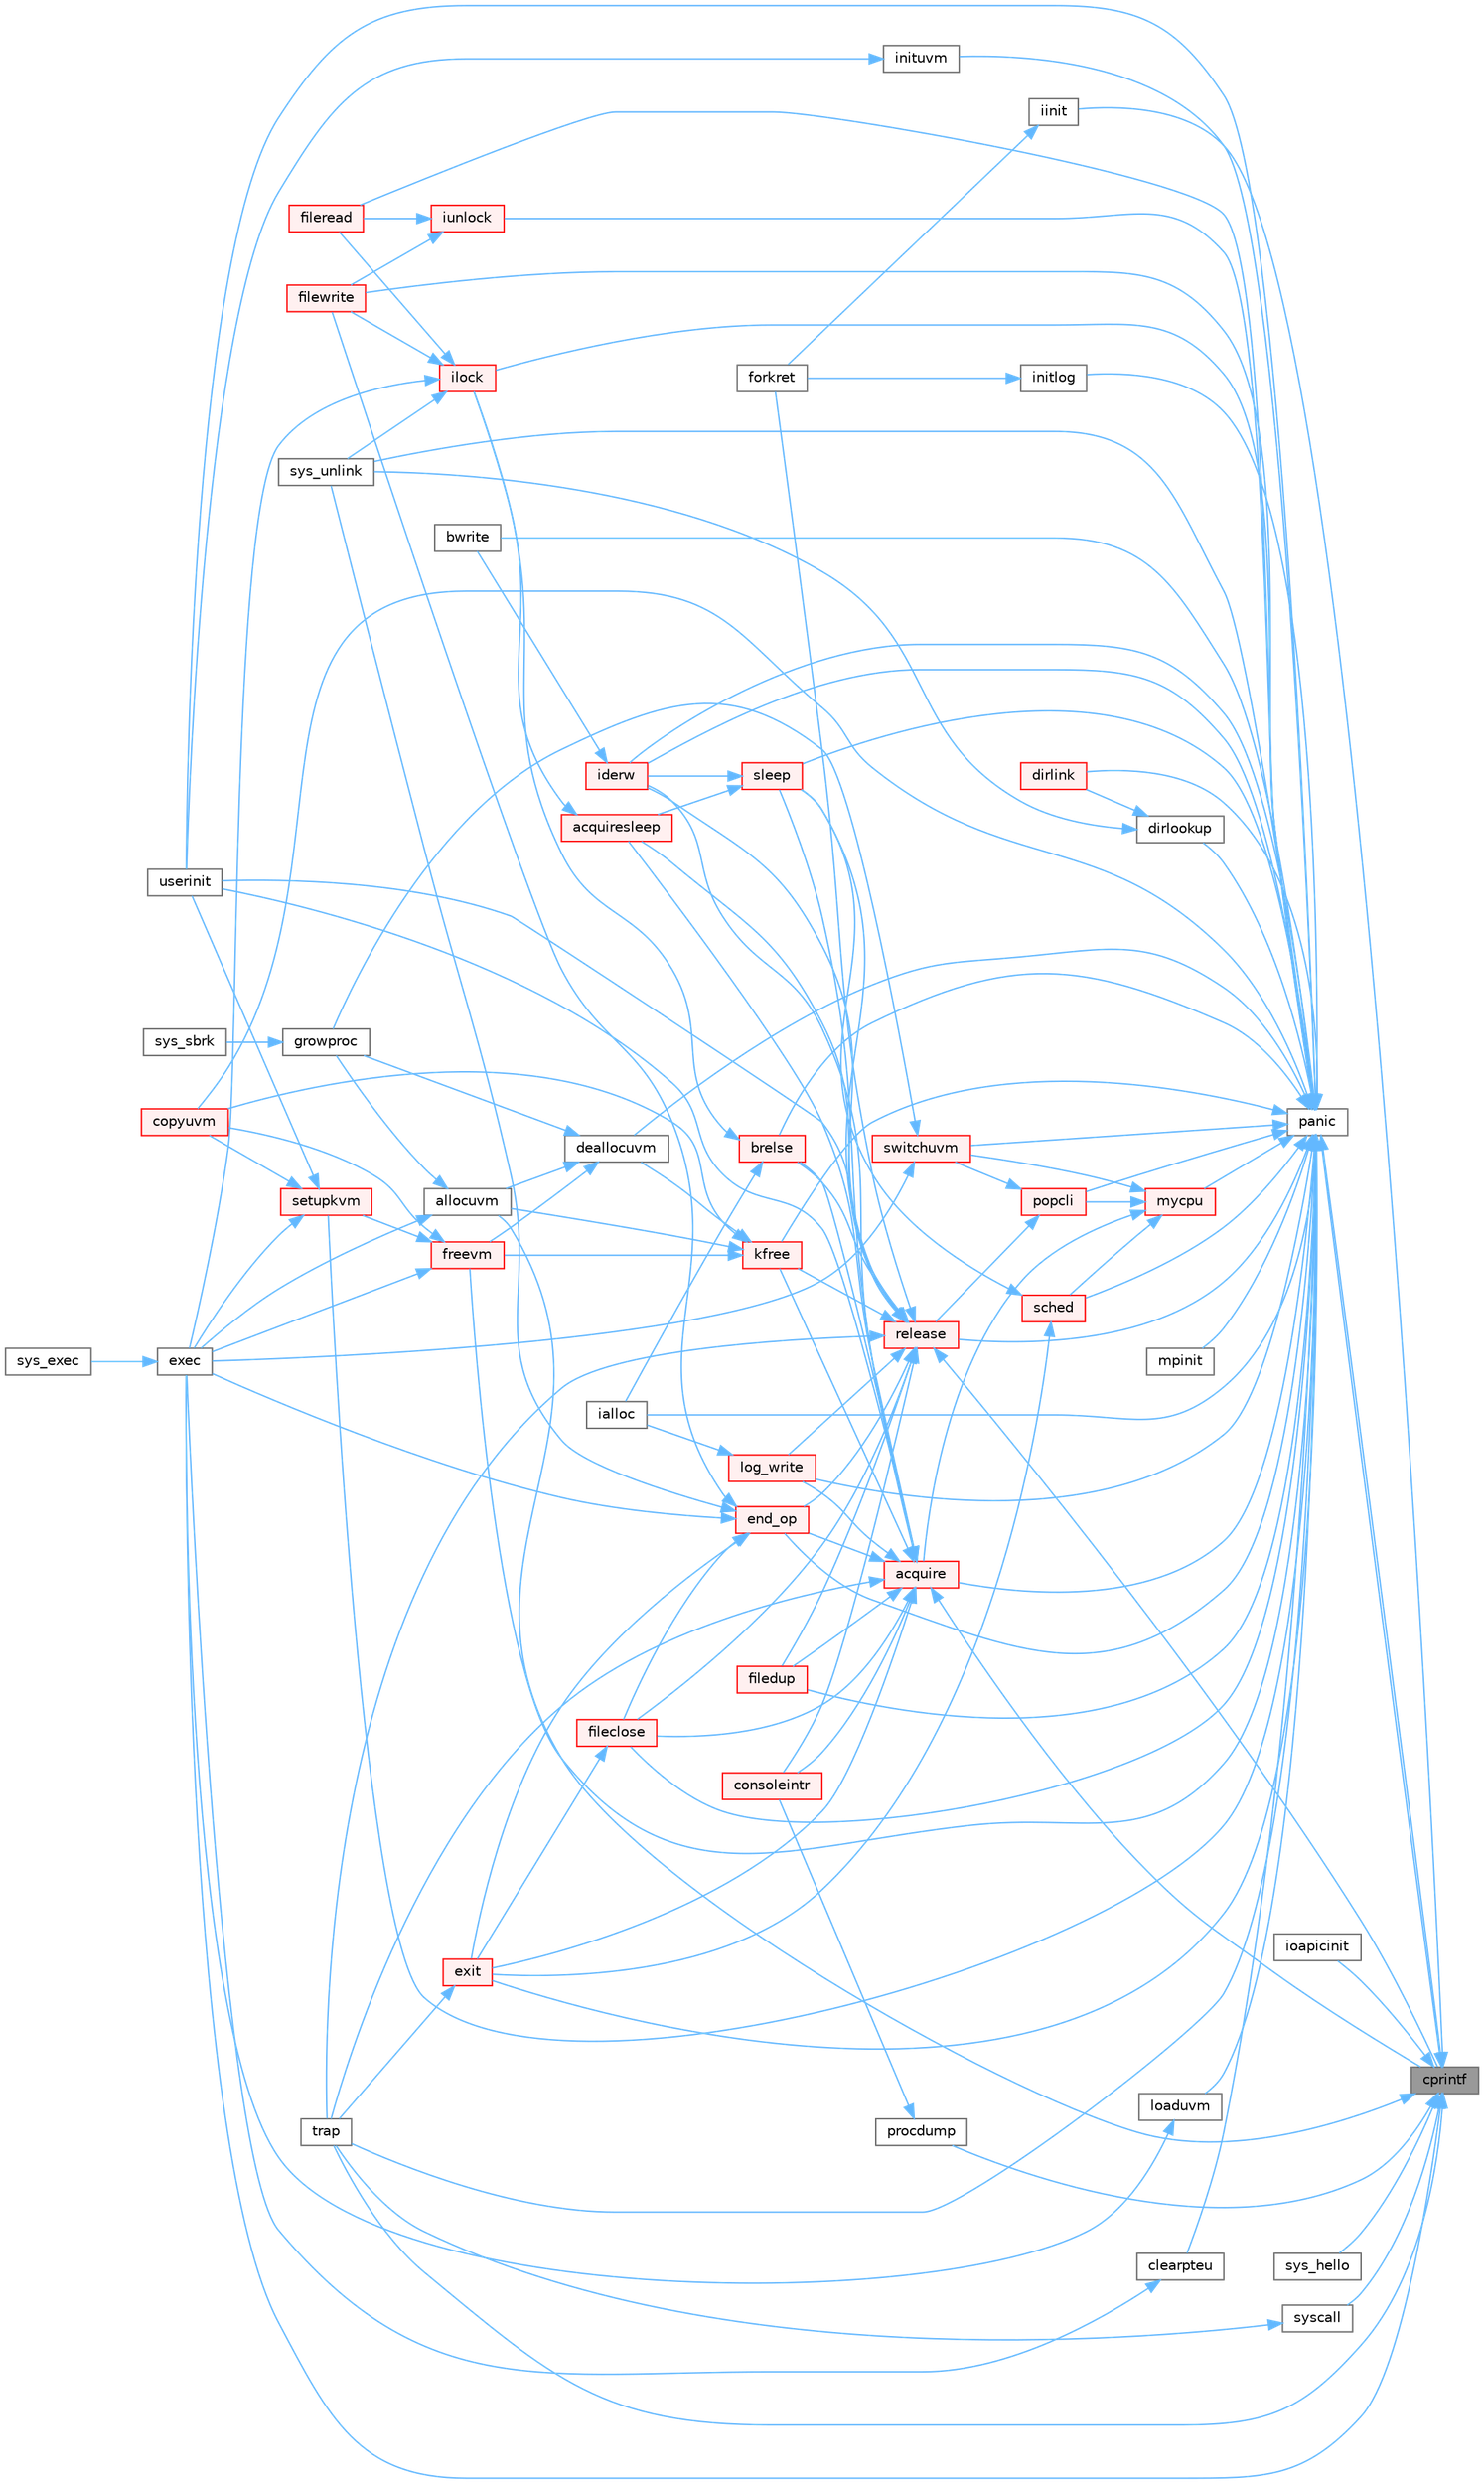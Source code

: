 digraph "cprintf"
{
 // LATEX_PDF_SIZE
  bgcolor="transparent";
  edge [fontname=Helvetica,fontsize=10,labelfontname=Helvetica,labelfontsize=10];
  node [fontname=Helvetica,fontsize=10,shape=box,height=0.2,width=0.4];
  rankdir="RL";
  Node1 [id="Node000001",label="cprintf",height=0.2,width=0.4,color="gray40", fillcolor="grey60", style="filled", fontcolor="black",tooltip=" "];
  Node1 -> Node2 [id="edge1_Node000001_Node000002",dir="back",color="steelblue1",style="solid",tooltip=" "];
  Node2 [id="Node000002",label="allocuvm",height=0.2,width=0.4,color="grey40", fillcolor="white", style="filled",URL="$de/de9/vm_8c.html#afea0f0a82a9f9c7aae26f90b5e0836c6",tooltip=" "];
  Node2 -> Node3 [id="edge2_Node000002_Node000003",dir="back",color="steelblue1",style="solid",tooltip=" "];
  Node3 [id="Node000003",label="exec",height=0.2,width=0.4,color="grey40", fillcolor="white", style="filled",URL="$df/dc9/exec_8c.html#ace32454ed0d37834dcb1cb4f8b727e6e",tooltip=" "];
  Node3 -> Node4 [id="edge3_Node000003_Node000004",dir="back",color="steelblue1",style="solid",tooltip=" "];
  Node4 [id="Node000004",label="sys_exec",height=0.2,width=0.4,color="grey40", fillcolor="white", style="filled",URL="$d1/d14/sysfile_8c.html#aeaa813ddeb6a5fac3c45714c7351c526",tooltip=" "];
  Node2 -> Node5 [id="edge4_Node000002_Node000005",dir="back",color="steelblue1",style="solid",tooltip=" "];
  Node5 [id="Node000005",label="growproc",height=0.2,width=0.4,color="grey40", fillcolor="white", style="filled",URL="$d3/dda/proc_8c.html#a9c16214741f4fcd088e5eea468709328",tooltip=" "];
  Node5 -> Node6 [id="edge5_Node000005_Node000006",dir="back",color="steelblue1",style="solid",tooltip=" "];
  Node6 [id="Node000006",label="sys_sbrk",height=0.2,width=0.4,color="grey40", fillcolor="white", style="filled",URL="$dd/d35/sysproc_8c.html#ab21d46be776cf6075a997af525a1a628",tooltip=" "];
  Node1 -> Node3 [id="edge6_Node000001_Node000003",dir="back",color="steelblue1",style="solid",tooltip=" "];
  Node1 -> Node7 [id="edge7_Node000001_Node000007",dir="back",color="steelblue1",style="solid",tooltip=" "];
  Node7 [id="Node000007",label="iinit",height=0.2,width=0.4,color="grey40", fillcolor="white", style="filled",URL="$d2/d5a/fs_8c.html#a301761a27cf266e0bad483272fb31a3c",tooltip=" "];
  Node7 -> Node8 [id="edge8_Node000007_Node000008",dir="back",color="steelblue1",style="solid",tooltip=" "];
  Node8 [id="Node000008",label="forkret",height=0.2,width=0.4,color="grey40", fillcolor="white", style="filled",URL="$d3/dda/proc_8c.html#a11c5d62d28e8121e75235d361158156e",tooltip=" "];
  Node1 -> Node9 [id="edge9_Node000001_Node000009",dir="back",color="steelblue1",style="solid",tooltip=" "];
  Node9 [id="Node000009",label="ioapicinit",height=0.2,width=0.4,color="grey40", fillcolor="white", style="filled",URL="$dd/d61/ioapic_8c.html#abce023b98422f397abdb425b20c8ceec",tooltip=" "];
  Node1 -> Node10 [id="edge10_Node000001_Node000010",dir="back",color="steelblue1",style="solid",tooltip=" "];
  Node10 [id="Node000010",label="panic",height=0.2,width=0.4,color="grey40", fillcolor="white", style="filled",URL="$d0/d56/console_8c.html#a95c0aca5d6d7487933984f08b189917a",tooltip=" "];
  Node10 -> Node11 [id="edge11_Node000010_Node000011",dir="back",color="steelblue1",style="solid",tooltip=" "];
  Node11 [id="Node000011",label="acquire",height=0.2,width=0.4,color="red", fillcolor="#FFF0F0", style="filled",URL="$d3/d2d/spinlock_8c.html#aed377f16a085b00de3a4b32392adbdfb",tooltip=" "];
  Node11 -> Node12 [id="edge12_Node000011_Node000012",dir="back",color="steelblue1",style="solid",tooltip=" "];
  Node12 [id="Node000012",label="acquiresleep",height=0.2,width=0.4,color="red", fillcolor="#FFF0F0", style="filled",URL="$d8/dd1/sleeplock_8c.html#aaad2d7a86d4859982dd9a132f5128ff2",tooltip=" "];
  Node12 -> Node13 [id="edge13_Node000012_Node000013",dir="back",color="steelblue1",style="solid",tooltip=" "];
  Node13 [id="Node000013",label="ilock",height=0.2,width=0.4,color="red", fillcolor="#FFF0F0", style="filled",URL="$d2/d5a/fs_8c.html#aed28187406d84a3aa71f10c6235a03ec",tooltip=" "];
  Node13 -> Node3 [id="edge14_Node000013_Node000003",dir="back",color="steelblue1",style="solid",tooltip=" "];
  Node13 -> Node17 [id="edge15_Node000013_Node000017",dir="back",color="steelblue1",style="solid",tooltip=" "];
  Node17 [id="Node000017",label="fileread",height=0.2,width=0.4,color="red", fillcolor="#FFF0F0", style="filled",URL="$d6/d13/file_8c.html#a1dc8c87c7e48bdaaf98e9c7047928f29",tooltip=" "];
  Node13 -> Node21 [id="edge16_Node000013_Node000021",dir="back",color="steelblue1",style="solid",tooltip=" "];
  Node21 [id="Node000021",label="filewrite",height=0.2,width=0.4,color="red", fillcolor="#FFF0F0", style="filled",URL="$d6/d13/file_8c.html#ab8de757a0a9f58dcc6511ea5e46ebb88",tooltip=" "];
  Node13 -> Node26 [id="edge17_Node000013_Node000026",dir="back",color="steelblue1",style="solid",tooltip=" "];
  Node26 [id="Node000026",label="sys_unlink",height=0.2,width=0.4,color="grey40", fillcolor="white", style="filled",URL="$d1/d14/sysfile_8c.html#ae1e58ee11d41f643929520d8c1640da7",tooltip=" "];
  Node11 -> Node49 [id="edge18_Node000011_Node000049",dir="back",color="steelblue1",style="solid",tooltip=" "];
  Node49 [id="Node000049",label="brelse",height=0.2,width=0.4,color="red", fillcolor="#FFF0F0", style="filled",URL="$dc/de6/bio_8c.html#ab5335aeb503731104314321a78a6d727",tooltip=" "];
  Node49 -> Node50 [id="edge19_Node000049_Node000050",dir="back",color="steelblue1",style="solid",tooltip=" "];
  Node50 [id="Node000050",label="ialloc",height=0.2,width=0.4,color="grey40", fillcolor="white", style="filled",URL="$d2/d5a/fs_8c.html#af95049367381647bc9487af49724b869",tooltip=" "];
  Node49 -> Node13 [id="edge20_Node000049_Node000013",dir="back",color="steelblue1",style="solid",tooltip=" "];
  Node11 -> Node58 [id="edge21_Node000011_Node000058",dir="back",color="steelblue1",style="solid",tooltip=" "];
  Node58 [id="Node000058",label="consoleintr",height=0.2,width=0.4,color="red", fillcolor="#FFF0F0", style="filled",URL="$d0/d56/console_8c.html#aad3d6ca39f23bb6d2686d2967e415193",tooltip=" "];
  Node11 -> Node1 [id="edge22_Node000011_Node000001",dir="back",color="steelblue1",style="solid",tooltip=" "];
  Node11 -> Node61 [id="edge23_Node000011_Node000061",dir="back",color="steelblue1",style="solid",tooltip=" "];
  Node61 [id="Node000061",label="end_op",height=0.2,width=0.4,color="red", fillcolor="#FFF0F0", style="filled",URL="$d7/df8/log_8c.html#ac0f12be0ca0de555e60b27b06a57a65b",tooltip=" "];
  Node61 -> Node3 [id="edge24_Node000061_Node000003",dir="back",color="steelblue1",style="solid",tooltip=" "];
  Node61 -> Node29 [id="edge25_Node000061_Node000029",dir="back",color="steelblue1",style="solid",tooltip=" "];
  Node29 [id="Node000029",label="exit",height=0.2,width=0.4,color="red", fillcolor="#FFF0F0", style="filled",URL="$d3/dda/proc_8c.html#aaf98ef7cdde3a0dfb2e49919de3298b1",tooltip=" "];
  Node29 -> Node38 [id="edge26_Node000029_Node000038",dir="back",color="steelblue1",style="solid",tooltip=" "];
  Node38 [id="Node000038",label="trap",height=0.2,width=0.4,color="grey40", fillcolor="white", style="filled",URL="$dc/d6f/trap_8c.html#a372d166e36c086c91e5f5d81e5fead3a",tooltip=" "];
  Node61 -> Node41 [id="edge27_Node000061_Node000041",dir="back",color="steelblue1",style="solid",tooltip=" "];
  Node41 [id="Node000041",label="fileclose",height=0.2,width=0.4,color="red", fillcolor="#FFF0F0", style="filled",URL="$d6/d13/file_8c.html#ae557c81ab89c24219146144bb6adaa2c",tooltip=" "];
  Node41 -> Node29 [id="edge28_Node000041_Node000029",dir="back",color="steelblue1",style="solid",tooltip=" "];
  Node61 -> Node21 [id="edge29_Node000061_Node000021",dir="back",color="steelblue1",style="solid",tooltip=" "];
  Node61 -> Node26 [id="edge30_Node000061_Node000026",dir="back",color="steelblue1",style="solid",tooltip=" "];
  Node11 -> Node29 [id="edge31_Node000011_Node000029",dir="back",color="steelblue1",style="solid",tooltip=" "];
  Node11 -> Node41 [id="edge32_Node000011_Node000041",dir="back",color="steelblue1",style="solid",tooltip=" "];
  Node11 -> Node63 [id="edge33_Node000011_Node000063",dir="back",color="steelblue1",style="solid",tooltip=" "];
  Node63 [id="Node000063",label="filedup",height=0.2,width=0.4,color="red", fillcolor="#FFF0F0", style="filled",URL="$d6/d13/file_8c.html#a9ef0346d08d8ed79ce2a9c03f9a4b4b2",tooltip=" "];
  Node11 -> Node69 [id="edge34_Node000011_Node000069",dir="back",color="steelblue1",style="solid",tooltip=" "];
  Node69 [id="Node000069",label="iderw",height=0.2,width=0.4,color="red", fillcolor="#FFF0F0", style="filled",URL="$da/d9b/memide_8c.html#a7f36b008f02088c86f76e98e05b55af5",tooltip=" "];
  Node69 -> Node68 [id="edge35_Node000069_Node000068",dir="back",color="steelblue1",style="solid",tooltip=" "];
  Node68 [id="Node000068",label="bwrite",height=0.2,width=0.4,color="grey40", fillcolor="white", style="filled",URL="$dc/de6/bio_8c.html#a63c899c13b176ddf80064d32225e1298",tooltip=" "];
  Node11 -> Node80 [id="edge36_Node000011_Node000080",dir="back",color="steelblue1",style="solid",tooltip=" "];
  Node80 [id="Node000080",label="kfree",height=0.2,width=0.4,color="red", fillcolor="#FFF0F0", style="filled",URL="$d4/def/kalloc_8c.html#aced59ecf8411235f6dffc065236711a5",tooltip=" "];
  Node80 -> Node2 [id="edge37_Node000080_Node000002",dir="back",color="steelblue1",style="solid",tooltip=" "];
  Node80 -> Node75 [id="edge38_Node000080_Node000075",dir="back",color="steelblue1",style="solid",tooltip=" "];
  Node75 [id="Node000075",label="copyuvm",height=0.2,width=0.4,color="red", fillcolor="#FFF0F0", style="filled",URL="$de/de9/vm_8c.html#a1b57bfa0091c9be3ccc16dbb85ce3acf",tooltip=" "];
  Node80 -> Node81 [id="edge39_Node000080_Node000081",dir="back",color="steelblue1",style="solid",tooltip=" "];
  Node81 [id="Node000081",label="deallocuvm",height=0.2,width=0.4,color="grey40", fillcolor="white", style="filled",URL="$de/de9/vm_8c.html#a6d3019ea15a9bfdc5131ae97f3623c49",tooltip=" "];
  Node81 -> Node2 [id="edge40_Node000081_Node000002",dir="back",color="steelblue1",style="solid",tooltip=" "];
  Node81 -> Node82 [id="edge41_Node000081_Node000082",dir="back",color="steelblue1",style="solid",tooltip=" "];
  Node82 [id="Node000082",label="freevm",height=0.2,width=0.4,color="red", fillcolor="#FFF0F0", style="filled",URL="$de/de9/vm_8c.html#aa883924e2f068c520b695cdc168e1603",tooltip=" "];
  Node82 -> Node75 [id="edge42_Node000082_Node000075",dir="back",color="steelblue1",style="solid",tooltip=" "];
  Node82 -> Node3 [id="edge43_Node000082_Node000003",dir="back",color="steelblue1",style="solid",tooltip=" "];
  Node82 -> Node78 [id="edge44_Node000082_Node000078",dir="back",color="steelblue1",style="solid",tooltip=" "];
  Node78 [id="Node000078",label="setupkvm",height=0.2,width=0.4,color="red", fillcolor="#FFF0F0", style="filled",URL="$de/de9/vm_8c.html#a1c8a7a02e9391b5cf0984388216695c0",tooltip=" "];
  Node78 -> Node75 [id="edge45_Node000078_Node000075",dir="back",color="steelblue1",style="solid",tooltip=" "];
  Node78 -> Node3 [id="edge46_Node000078_Node000003",dir="back",color="steelblue1",style="solid",tooltip=" "];
  Node78 -> Node77 [id="edge47_Node000078_Node000077",dir="back",color="steelblue1",style="solid",tooltip=" "];
  Node77 [id="Node000077",label="userinit",height=0.2,width=0.4,color="grey40", fillcolor="white", style="filled",URL="$d3/dda/proc_8c.html#a81c8a6a0cae413bc81aa223f7f7b7205",tooltip=" "];
  Node81 -> Node5 [id="edge48_Node000081_Node000005",dir="back",color="steelblue1",style="solid",tooltip=" "];
  Node80 -> Node82 [id="edge49_Node000080_Node000082",dir="back",color="steelblue1",style="solid",tooltip=" "];
  Node11 -> Node91 [id="edge50_Node000011_Node000091",dir="back",color="steelblue1",style="solid",tooltip=" "];
  Node91 [id="Node000091",label="log_write",height=0.2,width=0.4,color="red", fillcolor="#FFF0F0", style="filled",URL="$d7/df8/log_8c.html#a7eacb0fbebe5ce4c7d3ddea15908b13d",tooltip=" "];
  Node91 -> Node50 [id="edge51_Node000091_Node000050",dir="back",color="steelblue1",style="solid",tooltip=" "];
  Node11 -> Node97 [id="edge52_Node000011_Node000097",dir="back",color="steelblue1",style="solid",tooltip=" "];
  Node97 [id="Node000097",label="sleep",height=0.2,width=0.4,color="red", fillcolor="#FFF0F0", style="filled",URL="$d3/dda/proc_8c.html#ae70cc0370342e46f6db3bec367232457",tooltip=" "];
  Node97 -> Node12 [id="edge53_Node000097_Node000012",dir="back",color="steelblue1",style="solid",tooltip=" "];
  Node97 -> Node69 [id="edge54_Node000097_Node000069",dir="back",color="steelblue1",style="solid",tooltip=" "];
  Node11 -> Node38 [id="edge55_Node000011_Node000038",dir="back",color="steelblue1",style="solid",tooltip=" "];
  Node11 -> Node77 [id="edge56_Node000011_Node000077",dir="back",color="steelblue1",style="solid",tooltip=" "];
  Node10 -> Node49 [id="edge57_Node000010_Node000049",dir="back",color="steelblue1",style="solid",tooltip=" "];
  Node10 -> Node68 [id="edge58_Node000010_Node000068",dir="back",color="steelblue1",style="solid",tooltip=" "];
  Node10 -> Node102 [id="edge59_Node000010_Node000102",dir="back",color="steelblue1",style="solid",tooltip=" "];
  Node102 [id="Node000102",label="clearpteu",height=0.2,width=0.4,color="grey40", fillcolor="white", style="filled",URL="$de/de9/vm_8c.html#a795e27a0cb916cfb41411ebbb9669ddf",tooltip=" "];
  Node102 -> Node3 [id="edge60_Node000102_Node000003",dir="back",color="steelblue1",style="solid",tooltip=" "];
  Node10 -> Node75 [id="edge61_Node000010_Node000075",dir="back",color="steelblue1",style="solid",tooltip=" "];
  Node10 -> Node1 [id="edge62_Node000010_Node000001",dir="back",color="steelblue1",style="solid",tooltip=" "];
  Node10 -> Node81 [id="edge63_Node000010_Node000081",dir="back",color="steelblue1",style="solid",tooltip=" "];
  Node10 -> Node28 [id="edge64_Node000010_Node000028",dir="back",color="steelblue1",style="solid",tooltip=" "];
  Node28 [id="Node000028",label="dirlink",height=0.2,width=0.4,color="red", fillcolor="#FFF0F0", style="filled",URL="$d2/d5a/fs_8c.html#a69a135a0e8a06d9f306d77ebc0c1f7a0",tooltip=" "];
  Node10 -> Node54 [id="edge65_Node000010_Node000054",dir="back",color="steelblue1",style="solid",tooltip=" "];
  Node54 [id="Node000054",label="dirlookup",height=0.2,width=0.4,color="grey40", fillcolor="white", style="filled",URL="$d2/d5a/fs_8c.html#a5341068f021beac8cf0032b97d231e6f",tooltip=" "];
  Node54 -> Node28 [id="edge66_Node000054_Node000028",dir="back",color="steelblue1",style="solid",tooltip=" "];
  Node54 -> Node26 [id="edge67_Node000054_Node000026",dir="back",color="steelblue1",style="solid",tooltip=" "];
  Node10 -> Node61 [id="edge68_Node000010_Node000061",dir="back",color="steelblue1",style="solid",tooltip=" "];
  Node10 -> Node29 [id="edge69_Node000010_Node000029",dir="back",color="steelblue1",style="solid",tooltip=" "];
  Node10 -> Node41 [id="edge70_Node000010_Node000041",dir="back",color="steelblue1",style="solid",tooltip=" "];
  Node10 -> Node63 [id="edge71_Node000010_Node000063",dir="back",color="steelblue1",style="solid",tooltip=" "];
  Node10 -> Node17 [id="edge72_Node000010_Node000017",dir="back",color="steelblue1",style="solid",tooltip=" "];
  Node10 -> Node21 [id="edge73_Node000010_Node000021",dir="back",color="steelblue1",style="solid",tooltip=" "];
  Node10 -> Node82 [id="edge74_Node000010_Node000082",dir="back",color="steelblue1",style="solid",tooltip=" "];
  Node10 -> Node50 [id="edge75_Node000010_Node000050",dir="back",color="steelblue1",style="solid",tooltip=" "];
  Node10 -> Node69 [id="edge76_Node000010_Node000069",dir="back",color="steelblue1",style="solid",tooltip=" "];
  Node10 -> Node69 [id="edge77_Node000010_Node000069",dir="back",color="steelblue1",style="solid",tooltip=" "];
  Node10 -> Node13 [id="edge78_Node000010_Node000013",dir="back",color="steelblue1",style="solid",tooltip=" "];
  Node10 -> Node57 [id="edge79_Node000010_Node000057",dir="back",color="steelblue1",style="solid",tooltip=" "];
  Node57 [id="Node000057",label="initlog",height=0.2,width=0.4,color="grey40", fillcolor="white", style="filled",URL="$d7/df8/log_8c.html#ad5e79aaefb91f41b9ef6aeae7ecf4708",tooltip=" "];
  Node57 -> Node8 [id="edge80_Node000057_Node000008",dir="back",color="steelblue1",style="solid",tooltip=" "];
  Node10 -> Node76 [id="edge81_Node000010_Node000076",dir="back",color="steelblue1",style="solid",tooltip=" "];
  Node76 [id="Node000076",label="inituvm",height=0.2,width=0.4,color="grey40", fillcolor="white", style="filled",URL="$de/de9/vm_8c.html#ac96c231d4053eaf4322c27d1f2cd9d49",tooltip=" "];
  Node76 -> Node77 [id="edge82_Node000076_Node000077",dir="back",color="steelblue1",style="solid",tooltip=" "];
  Node10 -> Node71 [id="edge83_Node000010_Node000071",dir="back",color="steelblue1",style="solid",tooltip=" "];
  Node71 [id="Node000071",label="iunlock",height=0.2,width=0.4,color="red", fillcolor="#FFF0F0", style="filled",URL="$d2/d5a/fs_8c.html#ae4e29916219b9293b37f9c34220694fe",tooltip=" "];
  Node71 -> Node17 [id="edge84_Node000071_Node000017",dir="back",color="steelblue1",style="solid",tooltip=" "];
  Node71 -> Node21 [id="edge85_Node000071_Node000021",dir="back",color="steelblue1",style="solid",tooltip=" "];
  Node10 -> Node80 [id="edge86_Node000010_Node000080",dir="back",color="steelblue1",style="solid",tooltip=" "];
  Node10 -> Node55 [id="edge87_Node000010_Node000055",dir="back",color="steelblue1",style="solid",tooltip=" "];
  Node55 [id="Node000055",label="loaduvm",height=0.2,width=0.4,color="grey40", fillcolor="white", style="filled",URL="$de/de9/vm_8c.html#a201acc8337a2893268b61ea5a1ee0d53",tooltip=" "];
  Node55 -> Node3 [id="edge88_Node000055_Node000003",dir="back",color="steelblue1",style="solid",tooltip=" "];
  Node10 -> Node91 [id="edge89_Node000010_Node000091",dir="back",color="steelblue1",style="solid",tooltip=" "];
  Node10 -> Node103 [id="edge90_Node000010_Node000103",dir="back",color="steelblue1",style="solid",tooltip=" "];
  Node103 [id="Node000103",label="mpinit",height=0.2,width=0.4,color="grey40", fillcolor="white", style="filled",URL="$dd/d06/mp_8c.html#a2fd0b66a17c5347541448ef906b7b2a2",tooltip=" "];
  Node10 -> Node104 [id="edge91_Node000010_Node000104",dir="back",color="steelblue1",style="solid",tooltip=" "];
  Node104 [id="Node000104",label="mycpu",height=0.2,width=0.4,color="red", fillcolor="#FFF0F0", style="filled",URL="$d3/dda/proc_8c.html#ad427959ad025dabd8cd393b27ec39160",tooltip=" "];
  Node104 -> Node11 [id="edge92_Node000104_Node000011",dir="back",color="steelblue1",style="solid",tooltip=" "];
  Node104 -> Node117 [id="edge93_Node000104_Node000117",dir="back",color="steelblue1",style="solid",tooltip=" "];
  Node117 [id="Node000117",label="popcli",height=0.2,width=0.4,color="red", fillcolor="#FFF0F0", style="filled",URL="$d3/d2d/spinlock_8c.html#ae3424f669269fef400ce29c3aeb43fdb",tooltip=" "];
  Node117 -> Node108 [id="edge94_Node000117_Node000108",dir="back",color="steelblue1",style="solid",tooltip=" "];
  Node108 [id="Node000108",label="release",height=0.2,width=0.4,color="red", fillcolor="#FFF0F0", style="filled",URL="$d3/d2d/spinlock_8c.html#a1cee376aa9a00e754bf5481cd5f3d97b",tooltip=" "];
  Node108 -> Node12 [id="edge95_Node000108_Node000012",dir="back",color="steelblue1",style="solid",tooltip=" "];
  Node108 -> Node49 [id="edge96_Node000108_Node000049",dir="back",color="steelblue1",style="solid",tooltip=" "];
  Node108 -> Node58 [id="edge97_Node000108_Node000058",dir="back",color="steelblue1",style="solid",tooltip=" "];
  Node108 -> Node1 [id="edge98_Node000108_Node000001",dir="back",color="steelblue1",style="solid",tooltip=" "];
  Node108 -> Node61 [id="edge99_Node000108_Node000061",dir="back",color="steelblue1",style="solid",tooltip=" "];
  Node108 -> Node41 [id="edge100_Node000108_Node000041",dir="back",color="steelblue1",style="solid",tooltip=" "];
  Node108 -> Node63 [id="edge101_Node000108_Node000063",dir="back",color="steelblue1",style="solid",tooltip=" "];
  Node108 -> Node8 [id="edge102_Node000108_Node000008",dir="back",color="steelblue1",style="solid",tooltip=" "];
  Node108 -> Node69 [id="edge103_Node000108_Node000069",dir="back",color="steelblue1",style="solid",tooltip=" "];
  Node108 -> Node80 [id="edge104_Node000108_Node000080",dir="back",color="steelblue1",style="solid",tooltip=" "];
  Node108 -> Node91 [id="edge105_Node000108_Node000091",dir="back",color="steelblue1",style="solid",tooltip=" "];
  Node108 -> Node97 [id="edge106_Node000108_Node000097",dir="back",color="steelblue1",style="solid",tooltip=" "];
  Node108 -> Node38 [id="edge107_Node000108_Node000038",dir="back",color="steelblue1",style="solid",tooltip=" "];
  Node108 -> Node77 [id="edge108_Node000108_Node000077",dir="back",color="steelblue1",style="solid",tooltip=" "];
  Node117 -> Node118 [id="edge109_Node000117_Node000118",dir="back",color="steelblue1",style="solid",tooltip=" "];
  Node118 [id="Node000118",label="switchuvm",height=0.2,width=0.4,color="red", fillcolor="#FFF0F0", style="filled",URL="$de/de9/vm_8c.html#a87c90f0ab2a1b11c2b55f4e483bb8493",tooltip=" "];
  Node118 -> Node3 [id="edge110_Node000118_Node000003",dir="back",color="steelblue1",style="solid",tooltip=" "];
  Node118 -> Node5 [id="edge111_Node000118_Node000005",dir="back",color="steelblue1",style="solid",tooltip=" "];
  Node104 -> Node96 [id="edge112_Node000104_Node000096",dir="back",color="steelblue1",style="solid",tooltip=" "];
  Node96 [id="Node000096",label="sched",height=0.2,width=0.4,color="red", fillcolor="#FFF0F0", style="filled",URL="$d3/dda/proc_8c.html#ad788da91743c333b5bed7c4a0dd12365",tooltip=" "];
  Node96 -> Node29 [id="edge113_Node000096_Node000029",dir="back",color="steelblue1",style="solid",tooltip=" "];
  Node96 -> Node97 [id="edge114_Node000096_Node000097",dir="back",color="steelblue1",style="solid",tooltip=" "];
  Node104 -> Node118 [id="edge115_Node000104_Node000118",dir="back",color="steelblue1",style="solid",tooltip=" "];
  Node10 -> Node117 [id="edge116_Node000010_Node000117",dir="back",color="steelblue1",style="solid",tooltip=" "];
  Node10 -> Node108 [id="edge117_Node000010_Node000108",dir="back",color="steelblue1",style="solid",tooltip=" "];
  Node10 -> Node96 [id="edge118_Node000010_Node000096",dir="back",color="steelblue1",style="solid",tooltip=" "];
  Node10 -> Node78 [id="edge119_Node000010_Node000078",dir="back",color="steelblue1",style="solid",tooltip=" "];
  Node10 -> Node97 [id="edge120_Node000010_Node000097",dir="back",color="steelblue1",style="solid",tooltip=" "];
  Node10 -> Node118 [id="edge121_Node000010_Node000118",dir="back",color="steelblue1",style="solid",tooltip=" "];
  Node10 -> Node26 [id="edge122_Node000010_Node000026",dir="back",color="steelblue1",style="solid",tooltip=" "];
  Node10 -> Node38 [id="edge123_Node000010_Node000038",dir="back",color="steelblue1",style="solid",tooltip=" "];
  Node10 -> Node77 [id="edge124_Node000010_Node000077",dir="back",color="steelblue1",style="solid",tooltip=" "];
  Node1 -> Node120 [id="edge125_Node000001_Node000120",dir="back",color="steelblue1",style="solid",tooltip=" "];
  Node120 [id="Node000120",label="procdump",height=0.2,width=0.4,color="grey40", fillcolor="white", style="filled",URL="$d3/dda/proc_8c.html#a7f185044294ebb57521c73f723990164",tooltip=" "];
  Node120 -> Node58 [id="edge126_Node000120_Node000058",dir="back",color="steelblue1",style="solid",tooltip=" "];
  Node1 -> Node121 [id="edge127_Node000001_Node000121",dir="back",color="steelblue1",style="solid",tooltip=" "];
  Node121 [id="Node000121",label="sys_hello",height=0.2,width=0.4,color="grey40", fillcolor="white", style="filled",URL="$d1/d14/sysfile_8c.html#a2b6292dfb41c354451b022b811c34140",tooltip=" "];
  Node1 -> Node116 [id="edge128_Node000001_Node000116",dir="back",color="steelblue1",style="solid",tooltip=" "];
  Node116 [id="Node000116",label="syscall",height=0.2,width=0.4,color="grey40", fillcolor="white", style="filled",URL="$db/dd8/syscall_8c.html#acd6bcafe6626fe8e7d00cacdbc3cc4f1",tooltip=" "];
  Node116 -> Node38 [id="edge129_Node000116_Node000038",dir="back",color="steelblue1",style="solid",tooltip=" "];
  Node1 -> Node38 [id="edge130_Node000001_Node000038",dir="back",color="steelblue1",style="solid",tooltip=" "];
}
